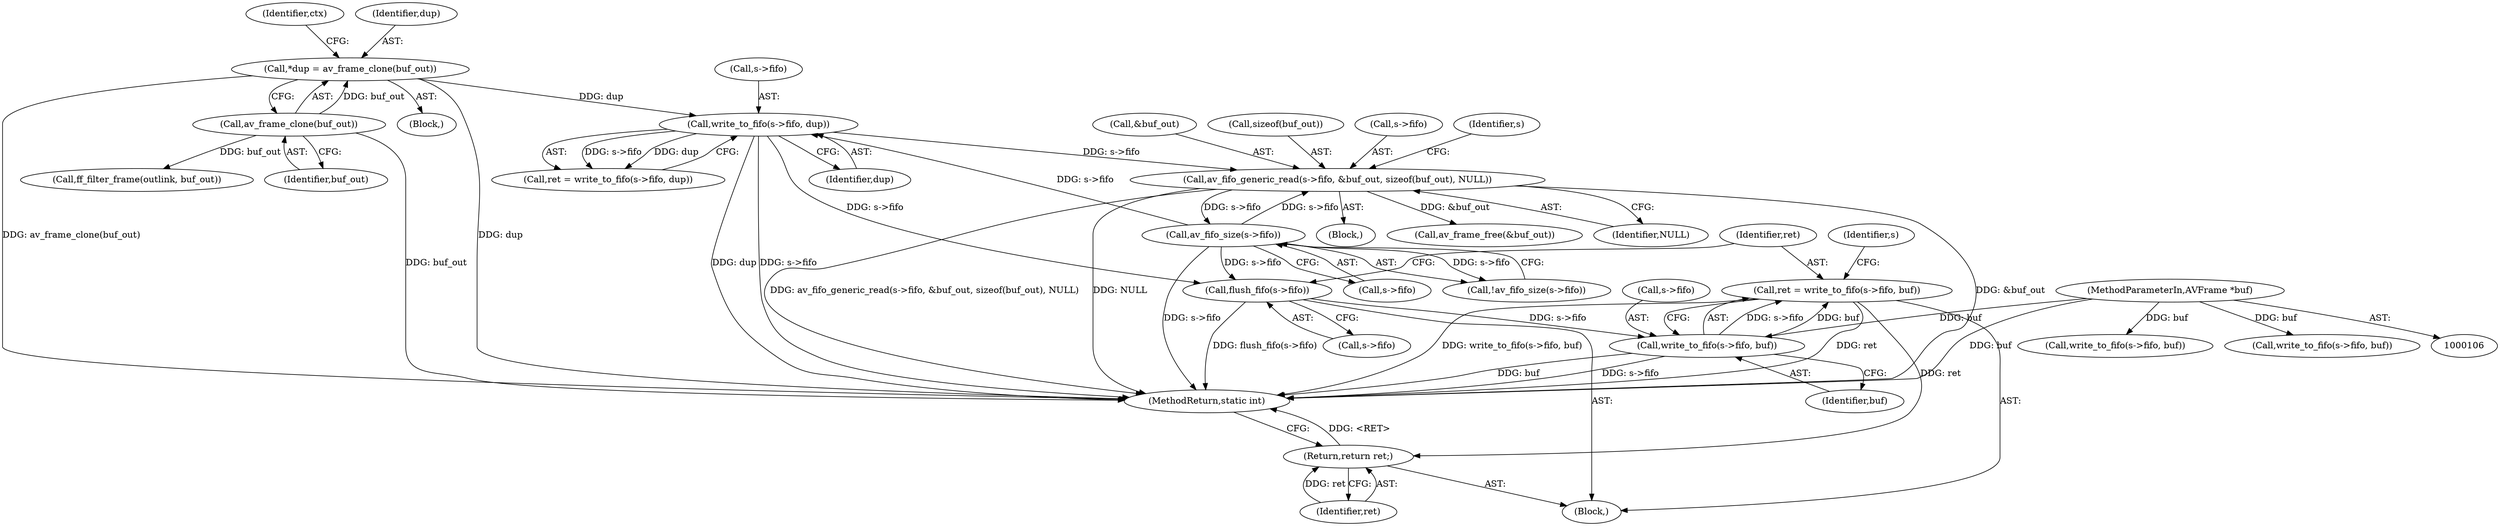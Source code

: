 digraph "0_FFmpeg_cdd5df8189ff1537f7abe8defe971f80602cc2d2@API" {
"1000443" [label="(Call,ret = write_to_fifo(s->fifo, buf))"];
"1000445" [label="(Call,write_to_fifo(s->fifo, buf))"];
"1000439" [label="(Call,flush_fifo(s->fifo))"];
"1000376" [label="(Call,write_to_fifo(s->fifo, dup))"];
"1000353" [label="(Call,av_fifo_size(s->fifo))"];
"1000341" [label="(Call,av_fifo_generic_read(s->fifo, &buf_out, sizeof(buf_out), NULL))"];
"1000364" [label="(Call,*dup = av_frame_clone(buf_out))"];
"1000366" [label="(Call,av_frame_clone(buf_out))"];
"1000108" [label="(MethodParameterIn,AVFrame *buf)"];
"1000468" [label="(Return,return ret;)"];
"1000445" [label="(Call,write_to_fifo(s->fifo, buf))"];
"1000380" [label="(Identifier,dup)"];
"1000153" [label="(Call,write_to_fifo(s->fifo, buf))"];
"1000377" [label="(Call,s->fifo)"];
"1000339" [label="(Block,)"];
"1000342" [label="(Call,s->fifo)"];
"1000444" [label="(Identifier,ret)"];
"1000354" [label="(Call,s->fifo)"];
"1000362" [label="(Block,)"];
"1000255" [label="(Call,write_to_fifo(s->fifo, buf))"];
"1000469" [label="(Identifier,ret)"];
"1000449" [label="(Identifier,buf)"];
"1000439" [label="(Call,flush_fifo(s->fifo))"];
"1000367" [label="(Identifier,buf_out)"];
"1000369" [label="(Identifier,ctx)"];
"1000341" [label="(Call,av_fifo_generic_read(s->fifo, &buf_out, sizeof(buf_out), NULL))"];
"1000108" [label="(MethodParameterIn,AVFrame *buf)"];
"1000391" [label="(Call,av_frame_free(&buf_out))"];
"1000355" [label="(Identifier,s)"];
"1000353" [label="(Call,av_fifo_size(s->fifo))"];
"1000349" [label="(Identifier,NULL)"];
"1000376" [label="(Call,write_to_fifo(s->fifo, dup))"];
"1000452" [label="(Identifier,s)"];
"1000364" [label="(Call,*dup = av_frame_clone(buf_out))"];
"1000470" [label="(MethodReturn,static int)"];
"1000352" [label="(Call,!av_fifo_size(s->fifo))"];
"1000440" [label="(Call,s->fifo)"];
"1000345" [label="(Call,&buf_out)"];
"1000468" [label="(Return,return ret;)"];
"1000347" [label="(Call,sizeof(buf_out))"];
"1000425" [label="(Call,ff_filter_frame(outlink, buf_out))"];
"1000374" [label="(Call,ret = write_to_fifo(s->fifo, dup))"];
"1000366" [label="(Call,av_frame_clone(buf_out))"];
"1000446" [label="(Call,s->fifo)"];
"1000443" [label="(Call,ret = write_to_fifo(s->fifo, buf))"];
"1000365" [label="(Identifier,dup)"];
"1000109" [label="(Block,)"];
"1000443" -> "1000109"  [label="AST: "];
"1000443" -> "1000445"  [label="CFG: "];
"1000444" -> "1000443"  [label="AST: "];
"1000445" -> "1000443"  [label="AST: "];
"1000452" -> "1000443"  [label="CFG: "];
"1000443" -> "1000470"  [label="DDG: write_to_fifo(s->fifo, buf)"];
"1000443" -> "1000470"  [label="DDG: ret"];
"1000445" -> "1000443"  [label="DDG: s->fifo"];
"1000445" -> "1000443"  [label="DDG: buf"];
"1000443" -> "1000468"  [label="DDG: ret"];
"1000445" -> "1000449"  [label="CFG: "];
"1000446" -> "1000445"  [label="AST: "];
"1000449" -> "1000445"  [label="AST: "];
"1000445" -> "1000470"  [label="DDG: s->fifo"];
"1000445" -> "1000470"  [label="DDG: buf"];
"1000439" -> "1000445"  [label="DDG: s->fifo"];
"1000108" -> "1000445"  [label="DDG: buf"];
"1000439" -> "1000109"  [label="AST: "];
"1000439" -> "1000440"  [label="CFG: "];
"1000440" -> "1000439"  [label="AST: "];
"1000444" -> "1000439"  [label="CFG: "];
"1000439" -> "1000470"  [label="DDG: flush_fifo(s->fifo)"];
"1000376" -> "1000439"  [label="DDG: s->fifo"];
"1000353" -> "1000439"  [label="DDG: s->fifo"];
"1000376" -> "1000374"  [label="AST: "];
"1000376" -> "1000380"  [label="CFG: "];
"1000377" -> "1000376"  [label="AST: "];
"1000380" -> "1000376"  [label="AST: "];
"1000374" -> "1000376"  [label="CFG: "];
"1000376" -> "1000470"  [label="DDG: s->fifo"];
"1000376" -> "1000470"  [label="DDG: dup"];
"1000376" -> "1000341"  [label="DDG: s->fifo"];
"1000376" -> "1000374"  [label="DDG: s->fifo"];
"1000376" -> "1000374"  [label="DDG: dup"];
"1000353" -> "1000376"  [label="DDG: s->fifo"];
"1000364" -> "1000376"  [label="DDG: dup"];
"1000353" -> "1000352"  [label="AST: "];
"1000353" -> "1000354"  [label="CFG: "];
"1000354" -> "1000353"  [label="AST: "];
"1000352" -> "1000353"  [label="CFG: "];
"1000353" -> "1000470"  [label="DDG: s->fifo"];
"1000353" -> "1000341"  [label="DDG: s->fifo"];
"1000353" -> "1000352"  [label="DDG: s->fifo"];
"1000341" -> "1000353"  [label="DDG: s->fifo"];
"1000341" -> "1000339"  [label="AST: "];
"1000341" -> "1000349"  [label="CFG: "];
"1000342" -> "1000341"  [label="AST: "];
"1000345" -> "1000341"  [label="AST: "];
"1000347" -> "1000341"  [label="AST: "];
"1000349" -> "1000341"  [label="AST: "];
"1000355" -> "1000341"  [label="CFG: "];
"1000341" -> "1000470"  [label="DDG: NULL"];
"1000341" -> "1000470"  [label="DDG: &buf_out"];
"1000341" -> "1000470"  [label="DDG: av_fifo_generic_read(s->fifo, &buf_out, sizeof(buf_out), NULL)"];
"1000341" -> "1000391"  [label="DDG: &buf_out"];
"1000364" -> "1000362"  [label="AST: "];
"1000364" -> "1000366"  [label="CFG: "];
"1000365" -> "1000364"  [label="AST: "];
"1000366" -> "1000364"  [label="AST: "];
"1000369" -> "1000364"  [label="CFG: "];
"1000364" -> "1000470"  [label="DDG: dup"];
"1000364" -> "1000470"  [label="DDG: av_frame_clone(buf_out)"];
"1000366" -> "1000364"  [label="DDG: buf_out"];
"1000366" -> "1000367"  [label="CFG: "];
"1000367" -> "1000366"  [label="AST: "];
"1000366" -> "1000470"  [label="DDG: buf_out"];
"1000366" -> "1000425"  [label="DDG: buf_out"];
"1000108" -> "1000106"  [label="AST: "];
"1000108" -> "1000470"  [label="DDG: buf"];
"1000108" -> "1000153"  [label="DDG: buf"];
"1000108" -> "1000255"  [label="DDG: buf"];
"1000468" -> "1000109"  [label="AST: "];
"1000468" -> "1000469"  [label="CFG: "];
"1000469" -> "1000468"  [label="AST: "];
"1000470" -> "1000468"  [label="CFG: "];
"1000468" -> "1000470"  [label="DDG: <RET>"];
"1000469" -> "1000468"  [label="DDG: ret"];
}
